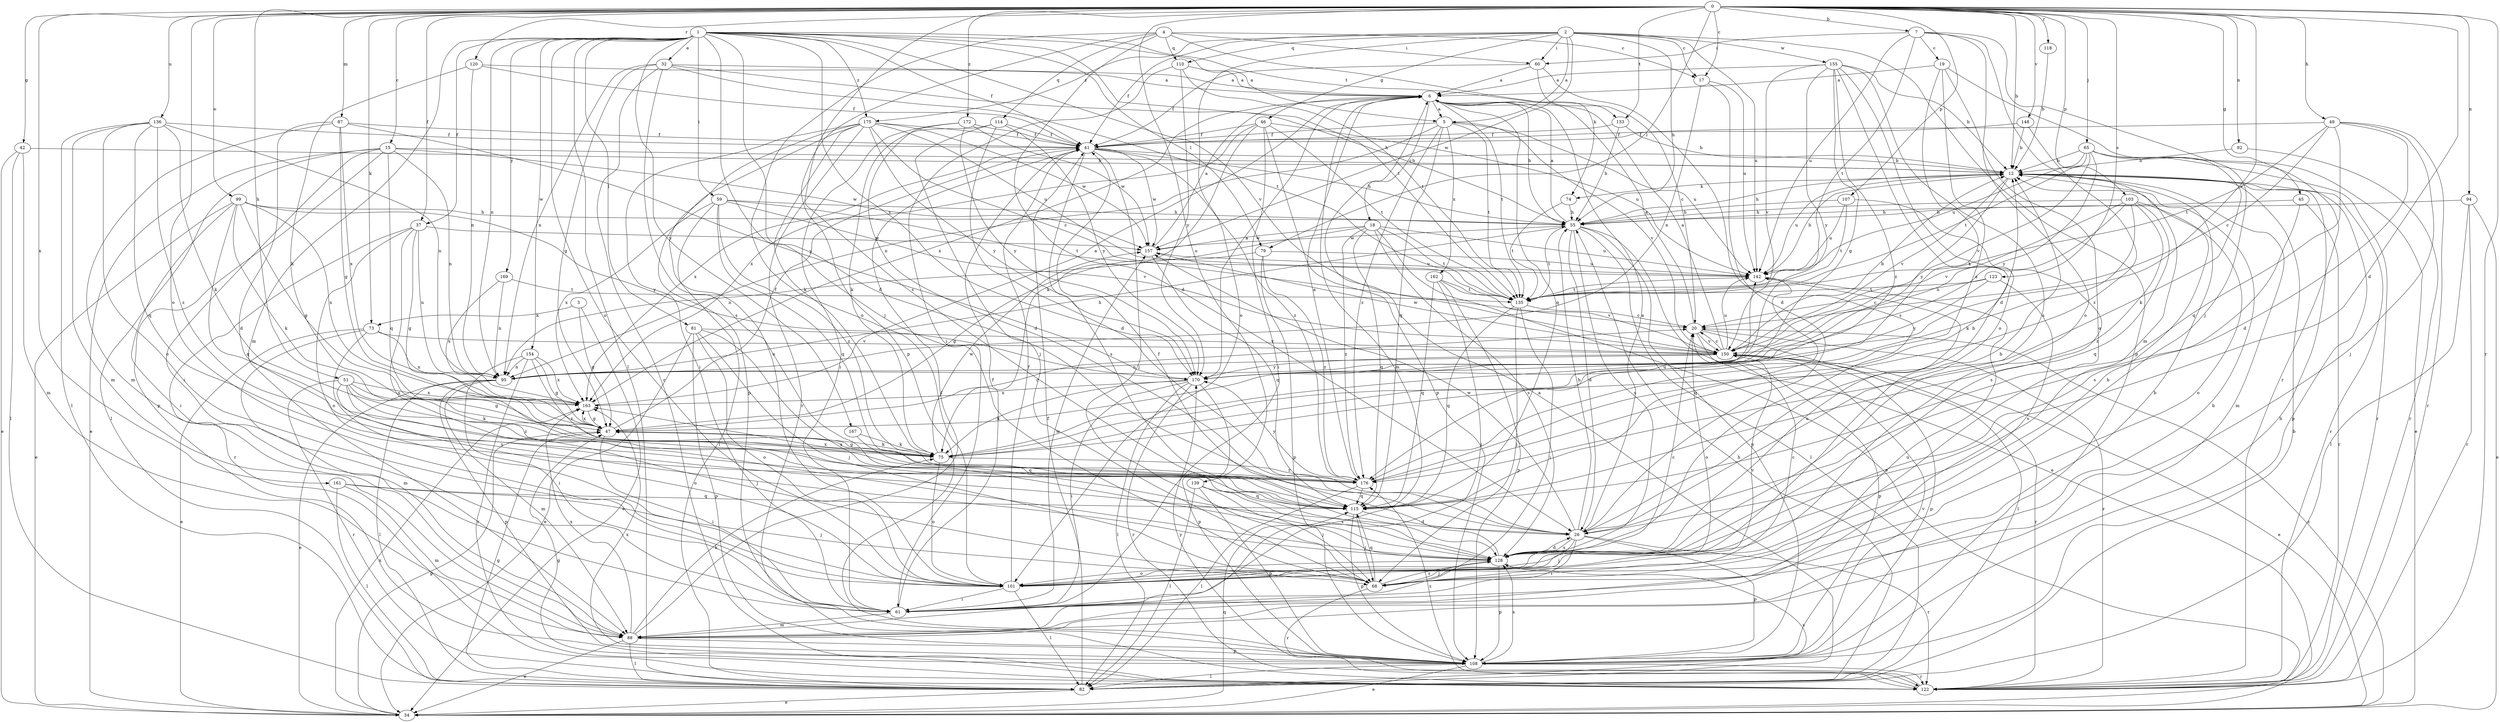 strict digraph  {
0;
1;
2;
3;
4;
5;
6;
7;
12;
15;
17;
18;
19;
20;
26;
32;
34;
37;
41;
42;
45;
46;
47;
49;
51;
55;
59;
60;
61;
65;
68;
73;
74;
75;
79;
81;
82;
87;
88;
92;
94;
95;
99;
101;
103;
107;
108;
110;
114;
115;
118;
120;
122;
123;
128;
133;
135;
136;
139;
142;
148;
150;
154;
155;
157;
161;
162;
163;
167;
169;
170;
172;
175;
176;
0 -> 7  [label=b];
0 -> 12  [label=b];
0 -> 15  [label=c];
0 -> 17  [label=c];
0 -> 26  [label=d];
0 -> 37  [label=f];
0 -> 42  [label=g];
0 -> 45  [label=g];
0 -> 49  [label=h];
0 -> 51  [label=h];
0 -> 65  [label=j];
0 -> 73  [label=k];
0 -> 79  [label=l];
0 -> 87  [label=m];
0 -> 92  [label=n];
0 -> 94  [label=n];
0 -> 99  [label=o];
0 -> 101  [label=o];
0 -> 103  [label=p];
0 -> 107  [label=p];
0 -> 118  [label=r];
0 -> 120  [label=r];
0 -> 122  [label=r];
0 -> 123  [label=s];
0 -> 128  [label=s];
0 -> 133  [label=t];
0 -> 136  [label=u];
0 -> 139  [label=u];
0 -> 148  [label=v];
0 -> 150  [label=v];
0 -> 161  [label=x];
0 -> 172  [label=z];
1 -> 5  [label=a];
1 -> 26  [label=d];
1 -> 32  [label=e];
1 -> 37  [label=f];
1 -> 41  [label=f];
1 -> 59  [label=i];
1 -> 68  [label=j];
1 -> 79  [label=l];
1 -> 81  [label=l];
1 -> 82  [label=l];
1 -> 88  [label=m];
1 -> 95  [label=n];
1 -> 101  [label=o];
1 -> 133  [label=t];
1 -> 135  [label=t];
1 -> 150  [label=v];
1 -> 154  [label=w];
1 -> 167  [label=y];
1 -> 169  [label=y];
1 -> 170  [label=y];
1 -> 175  [label=z];
2 -> 5  [label=a];
2 -> 17  [label=c];
2 -> 41  [label=f];
2 -> 46  [label=g];
2 -> 55  [label=h];
2 -> 60  [label=i];
2 -> 101  [label=o];
2 -> 108  [label=p];
2 -> 110  [label=q];
2 -> 142  [label=u];
2 -> 155  [label=w];
2 -> 157  [label=w];
2 -> 175  [label=z];
3 -> 34  [label=e];
3 -> 47  [label=g];
3 -> 73  [label=k];
4 -> 17  [label=c];
4 -> 26  [label=d];
4 -> 60  [label=i];
4 -> 74  [label=k];
4 -> 101  [label=o];
4 -> 108  [label=p];
4 -> 110  [label=q];
4 -> 114  [label=q];
5 -> 41  [label=f];
5 -> 95  [label=n];
5 -> 115  [label=q];
5 -> 135  [label=t];
5 -> 142  [label=u];
5 -> 150  [label=v];
5 -> 162  [label=x];
5 -> 176  [label=z];
6 -> 5  [label=a];
6 -> 18  [label=c];
6 -> 55  [label=h];
6 -> 88  [label=m];
6 -> 115  [label=q];
6 -> 135  [label=t];
6 -> 163  [label=x];
7 -> 19  [label=c];
7 -> 60  [label=i];
7 -> 68  [label=j];
7 -> 88  [label=m];
7 -> 101  [label=o];
7 -> 135  [label=t];
7 -> 142  [label=u];
12 -> 55  [label=h];
12 -> 74  [label=k];
12 -> 88  [label=m];
12 -> 108  [label=p];
12 -> 122  [label=r];
12 -> 142  [label=u];
12 -> 150  [label=v];
12 -> 170  [label=y];
15 -> 12  [label=b];
15 -> 34  [label=e];
15 -> 61  [label=i];
15 -> 82  [label=l];
15 -> 95  [label=n];
15 -> 108  [label=p];
15 -> 115  [label=q];
15 -> 157  [label=w];
17 -> 26  [label=d];
17 -> 95  [label=n];
17 -> 142  [label=u];
18 -> 34  [label=e];
18 -> 95  [label=n];
18 -> 115  [label=q];
18 -> 128  [label=s];
18 -> 135  [label=t];
18 -> 142  [label=u];
18 -> 157  [label=w];
18 -> 176  [label=z];
19 -> 6  [label=a];
19 -> 75  [label=k];
19 -> 101  [label=o];
19 -> 122  [label=r];
19 -> 176  [label=z];
20 -> 6  [label=a];
20 -> 82  [label=l];
20 -> 101  [label=o];
20 -> 108  [label=p];
20 -> 122  [label=r];
20 -> 150  [label=v];
26 -> 6  [label=a];
26 -> 12  [label=b];
26 -> 55  [label=h];
26 -> 61  [label=i];
26 -> 68  [label=j];
26 -> 108  [label=p];
26 -> 122  [label=r];
26 -> 128  [label=s];
26 -> 157  [label=w];
32 -> 6  [label=a];
32 -> 47  [label=g];
32 -> 55  [label=h];
32 -> 95  [label=n];
32 -> 122  [label=r];
32 -> 128  [label=s];
32 -> 135  [label=t];
34 -> 20  [label=c];
34 -> 47  [label=g];
34 -> 115  [label=q];
34 -> 163  [label=x];
37 -> 47  [label=g];
37 -> 95  [label=n];
37 -> 101  [label=o];
37 -> 122  [label=r];
37 -> 128  [label=s];
37 -> 157  [label=w];
41 -> 12  [label=b];
41 -> 55  [label=h];
41 -> 68  [label=j];
41 -> 128  [label=s];
41 -> 157  [label=w];
41 -> 163  [label=x];
41 -> 176  [label=z];
42 -> 12  [label=b];
42 -> 34  [label=e];
42 -> 82  [label=l];
42 -> 88  [label=m];
45 -> 55  [label=h];
45 -> 122  [label=r];
45 -> 128  [label=s];
46 -> 41  [label=f];
46 -> 61  [label=i];
46 -> 75  [label=k];
46 -> 108  [label=p];
46 -> 135  [label=t];
46 -> 142  [label=u];
46 -> 163  [label=x];
47 -> 20  [label=c];
47 -> 41  [label=f];
47 -> 61  [label=i];
47 -> 75  [label=k];
47 -> 163  [label=x];
49 -> 20  [label=c];
49 -> 26  [label=d];
49 -> 41  [label=f];
49 -> 68  [label=j];
49 -> 115  [label=q];
49 -> 122  [label=r];
49 -> 135  [label=t];
51 -> 47  [label=g];
51 -> 68  [label=j];
51 -> 75  [label=k];
51 -> 101  [label=o];
51 -> 122  [label=r];
51 -> 163  [label=x];
51 -> 176  [label=z];
55 -> 6  [label=a];
55 -> 26  [label=d];
55 -> 34  [label=e];
55 -> 82  [label=l];
55 -> 108  [label=p];
55 -> 128  [label=s];
55 -> 135  [label=t];
55 -> 157  [label=w];
59 -> 55  [label=h];
59 -> 82  [label=l];
59 -> 115  [label=q];
59 -> 135  [label=t];
59 -> 150  [label=v];
59 -> 163  [label=x];
59 -> 176  [label=z];
60 -> 6  [label=a];
60 -> 20  [label=c];
60 -> 41  [label=f];
60 -> 128  [label=s];
61 -> 12  [label=b];
61 -> 41  [label=f];
61 -> 88  [label=m];
61 -> 157  [label=w];
65 -> 12  [label=b];
65 -> 34  [label=e];
65 -> 75  [label=k];
65 -> 122  [label=r];
65 -> 135  [label=t];
65 -> 142  [label=u];
65 -> 150  [label=v];
65 -> 170  [label=y];
68 -> 20  [label=c];
68 -> 115  [label=q];
68 -> 122  [label=r];
68 -> 128  [label=s];
68 -> 150  [label=v];
73 -> 34  [label=e];
73 -> 88  [label=m];
73 -> 128  [label=s];
73 -> 150  [label=v];
73 -> 163  [label=x];
74 -> 55  [label=h];
74 -> 135  [label=t];
75 -> 47  [label=g];
75 -> 101  [label=o];
75 -> 142  [label=u];
75 -> 157  [label=w];
75 -> 176  [label=z];
79 -> 47  [label=g];
79 -> 108  [label=p];
79 -> 142  [label=u];
79 -> 176  [label=z];
81 -> 34  [label=e];
81 -> 68  [label=j];
81 -> 101  [label=o];
81 -> 108  [label=p];
81 -> 128  [label=s];
81 -> 150  [label=v];
82 -> 6  [label=a];
82 -> 12  [label=b];
82 -> 34  [label=e];
82 -> 41  [label=f];
82 -> 47  [label=g];
82 -> 55  [label=h];
82 -> 128  [label=s];
87 -> 26  [label=d];
87 -> 41  [label=f];
87 -> 47  [label=g];
87 -> 88  [label=m];
87 -> 163  [label=x];
87 -> 170  [label=y];
88 -> 12  [label=b];
88 -> 34  [label=e];
88 -> 41  [label=f];
88 -> 75  [label=k];
88 -> 82  [label=l];
88 -> 108  [label=p];
88 -> 142  [label=u];
88 -> 163  [label=x];
92 -> 12  [label=b];
92 -> 122  [label=r];
94 -> 34  [label=e];
94 -> 55  [label=h];
94 -> 82  [label=l];
94 -> 122  [label=r];
95 -> 34  [label=e];
95 -> 55  [label=h];
95 -> 82  [label=l];
95 -> 88  [label=m];
95 -> 108  [label=p];
99 -> 34  [label=e];
99 -> 47  [label=g];
99 -> 55  [label=h];
99 -> 61  [label=i];
99 -> 75  [label=k];
99 -> 115  [label=q];
99 -> 163  [label=x];
99 -> 170  [label=y];
101 -> 12  [label=b];
101 -> 20  [label=c];
101 -> 41  [label=f];
101 -> 61  [label=i];
101 -> 82  [label=l];
103 -> 55  [label=h];
103 -> 75  [label=k];
103 -> 95  [label=n];
103 -> 101  [label=o];
103 -> 115  [label=q];
103 -> 150  [label=v];
103 -> 176  [label=z];
107 -> 55  [label=h];
107 -> 128  [label=s];
107 -> 135  [label=t];
107 -> 142  [label=u];
108 -> 12  [label=b];
108 -> 34  [label=e];
108 -> 82  [label=l];
108 -> 122  [label=r];
108 -> 128  [label=s];
108 -> 150  [label=v];
108 -> 163  [label=x];
110 -> 6  [label=a];
110 -> 61  [label=i];
110 -> 135  [label=t];
110 -> 170  [label=y];
114 -> 26  [label=d];
114 -> 41  [label=f];
114 -> 68  [label=j];
114 -> 75  [label=k];
114 -> 170  [label=y];
115 -> 26  [label=d];
115 -> 68  [label=j];
115 -> 108  [label=p];
118 -> 12  [label=b];
120 -> 6  [label=a];
120 -> 41  [label=f];
120 -> 75  [label=k];
120 -> 95  [label=n];
122 -> 47  [label=g];
122 -> 170  [label=y];
122 -> 176  [label=z];
123 -> 20  [label=c];
123 -> 128  [label=s];
123 -> 135  [label=t];
123 -> 170  [label=y];
128 -> 26  [label=d];
128 -> 41  [label=f];
128 -> 68  [label=j];
128 -> 101  [label=o];
128 -> 108  [label=p];
128 -> 142  [label=u];
133 -> 12  [label=b];
133 -> 41  [label=f];
133 -> 55  [label=h];
135 -> 20  [label=c];
135 -> 61  [label=i];
135 -> 68  [label=j];
135 -> 115  [label=q];
136 -> 41  [label=f];
136 -> 75  [label=k];
136 -> 82  [label=l];
136 -> 88  [label=m];
136 -> 95  [label=n];
136 -> 101  [label=o];
136 -> 115  [label=q];
136 -> 176  [label=z];
139 -> 68  [label=j];
139 -> 82  [label=l];
139 -> 108  [label=p];
139 -> 115  [label=q];
139 -> 128  [label=s];
142 -> 12  [label=b];
142 -> 115  [label=q];
142 -> 135  [label=t];
148 -> 12  [label=b];
148 -> 41  [label=f];
148 -> 176  [label=z];
150 -> 6  [label=a];
150 -> 12  [label=b];
150 -> 20  [label=c];
150 -> 34  [label=e];
150 -> 95  [label=n];
150 -> 108  [label=p];
150 -> 122  [label=r];
150 -> 142  [label=u];
150 -> 157  [label=w];
150 -> 170  [label=y];
154 -> 47  [label=g];
154 -> 61  [label=i];
154 -> 95  [label=n];
154 -> 122  [label=r];
154 -> 163  [label=x];
154 -> 176  [label=z];
155 -> 6  [label=a];
155 -> 12  [label=b];
155 -> 26  [label=d];
155 -> 47  [label=g];
155 -> 101  [label=o];
155 -> 128  [label=s];
155 -> 150  [label=v];
155 -> 170  [label=y];
155 -> 176  [label=z];
157 -> 6  [label=a];
157 -> 115  [label=q];
157 -> 142  [label=u];
161 -> 68  [label=j];
161 -> 82  [label=l];
161 -> 88  [label=m];
161 -> 115  [label=q];
162 -> 61  [label=i];
162 -> 108  [label=p];
162 -> 115  [label=q];
162 -> 135  [label=t];
162 -> 150  [label=v];
163 -> 6  [label=a];
163 -> 47  [label=g];
167 -> 75  [label=k];
167 -> 115  [label=q];
169 -> 95  [label=n];
169 -> 135  [label=t];
169 -> 163  [label=x];
170 -> 6  [label=a];
170 -> 61  [label=i];
170 -> 75  [label=k];
170 -> 82  [label=l];
170 -> 108  [label=p];
170 -> 122  [label=r];
170 -> 163  [label=x];
172 -> 26  [label=d];
172 -> 41  [label=f];
172 -> 61  [label=i];
172 -> 157  [label=w];
172 -> 170  [label=y];
175 -> 20  [label=c];
175 -> 41  [label=f];
175 -> 61  [label=i];
175 -> 75  [label=k];
175 -> 101  [label=o];
175 -> 108  [label=p];
175 -> 122  [label=r];
175 -> 142  [label=u];
175 -> 157  [label=w];
175 -> 170  [label=y];
176 -> 6  [label=a];
176 -> 12  [label=b];
176 -> 82  [label=l];
176 -> 115  [label=q];
176 -> 163  [label=x];
176 -> 170  [label=y];
}
